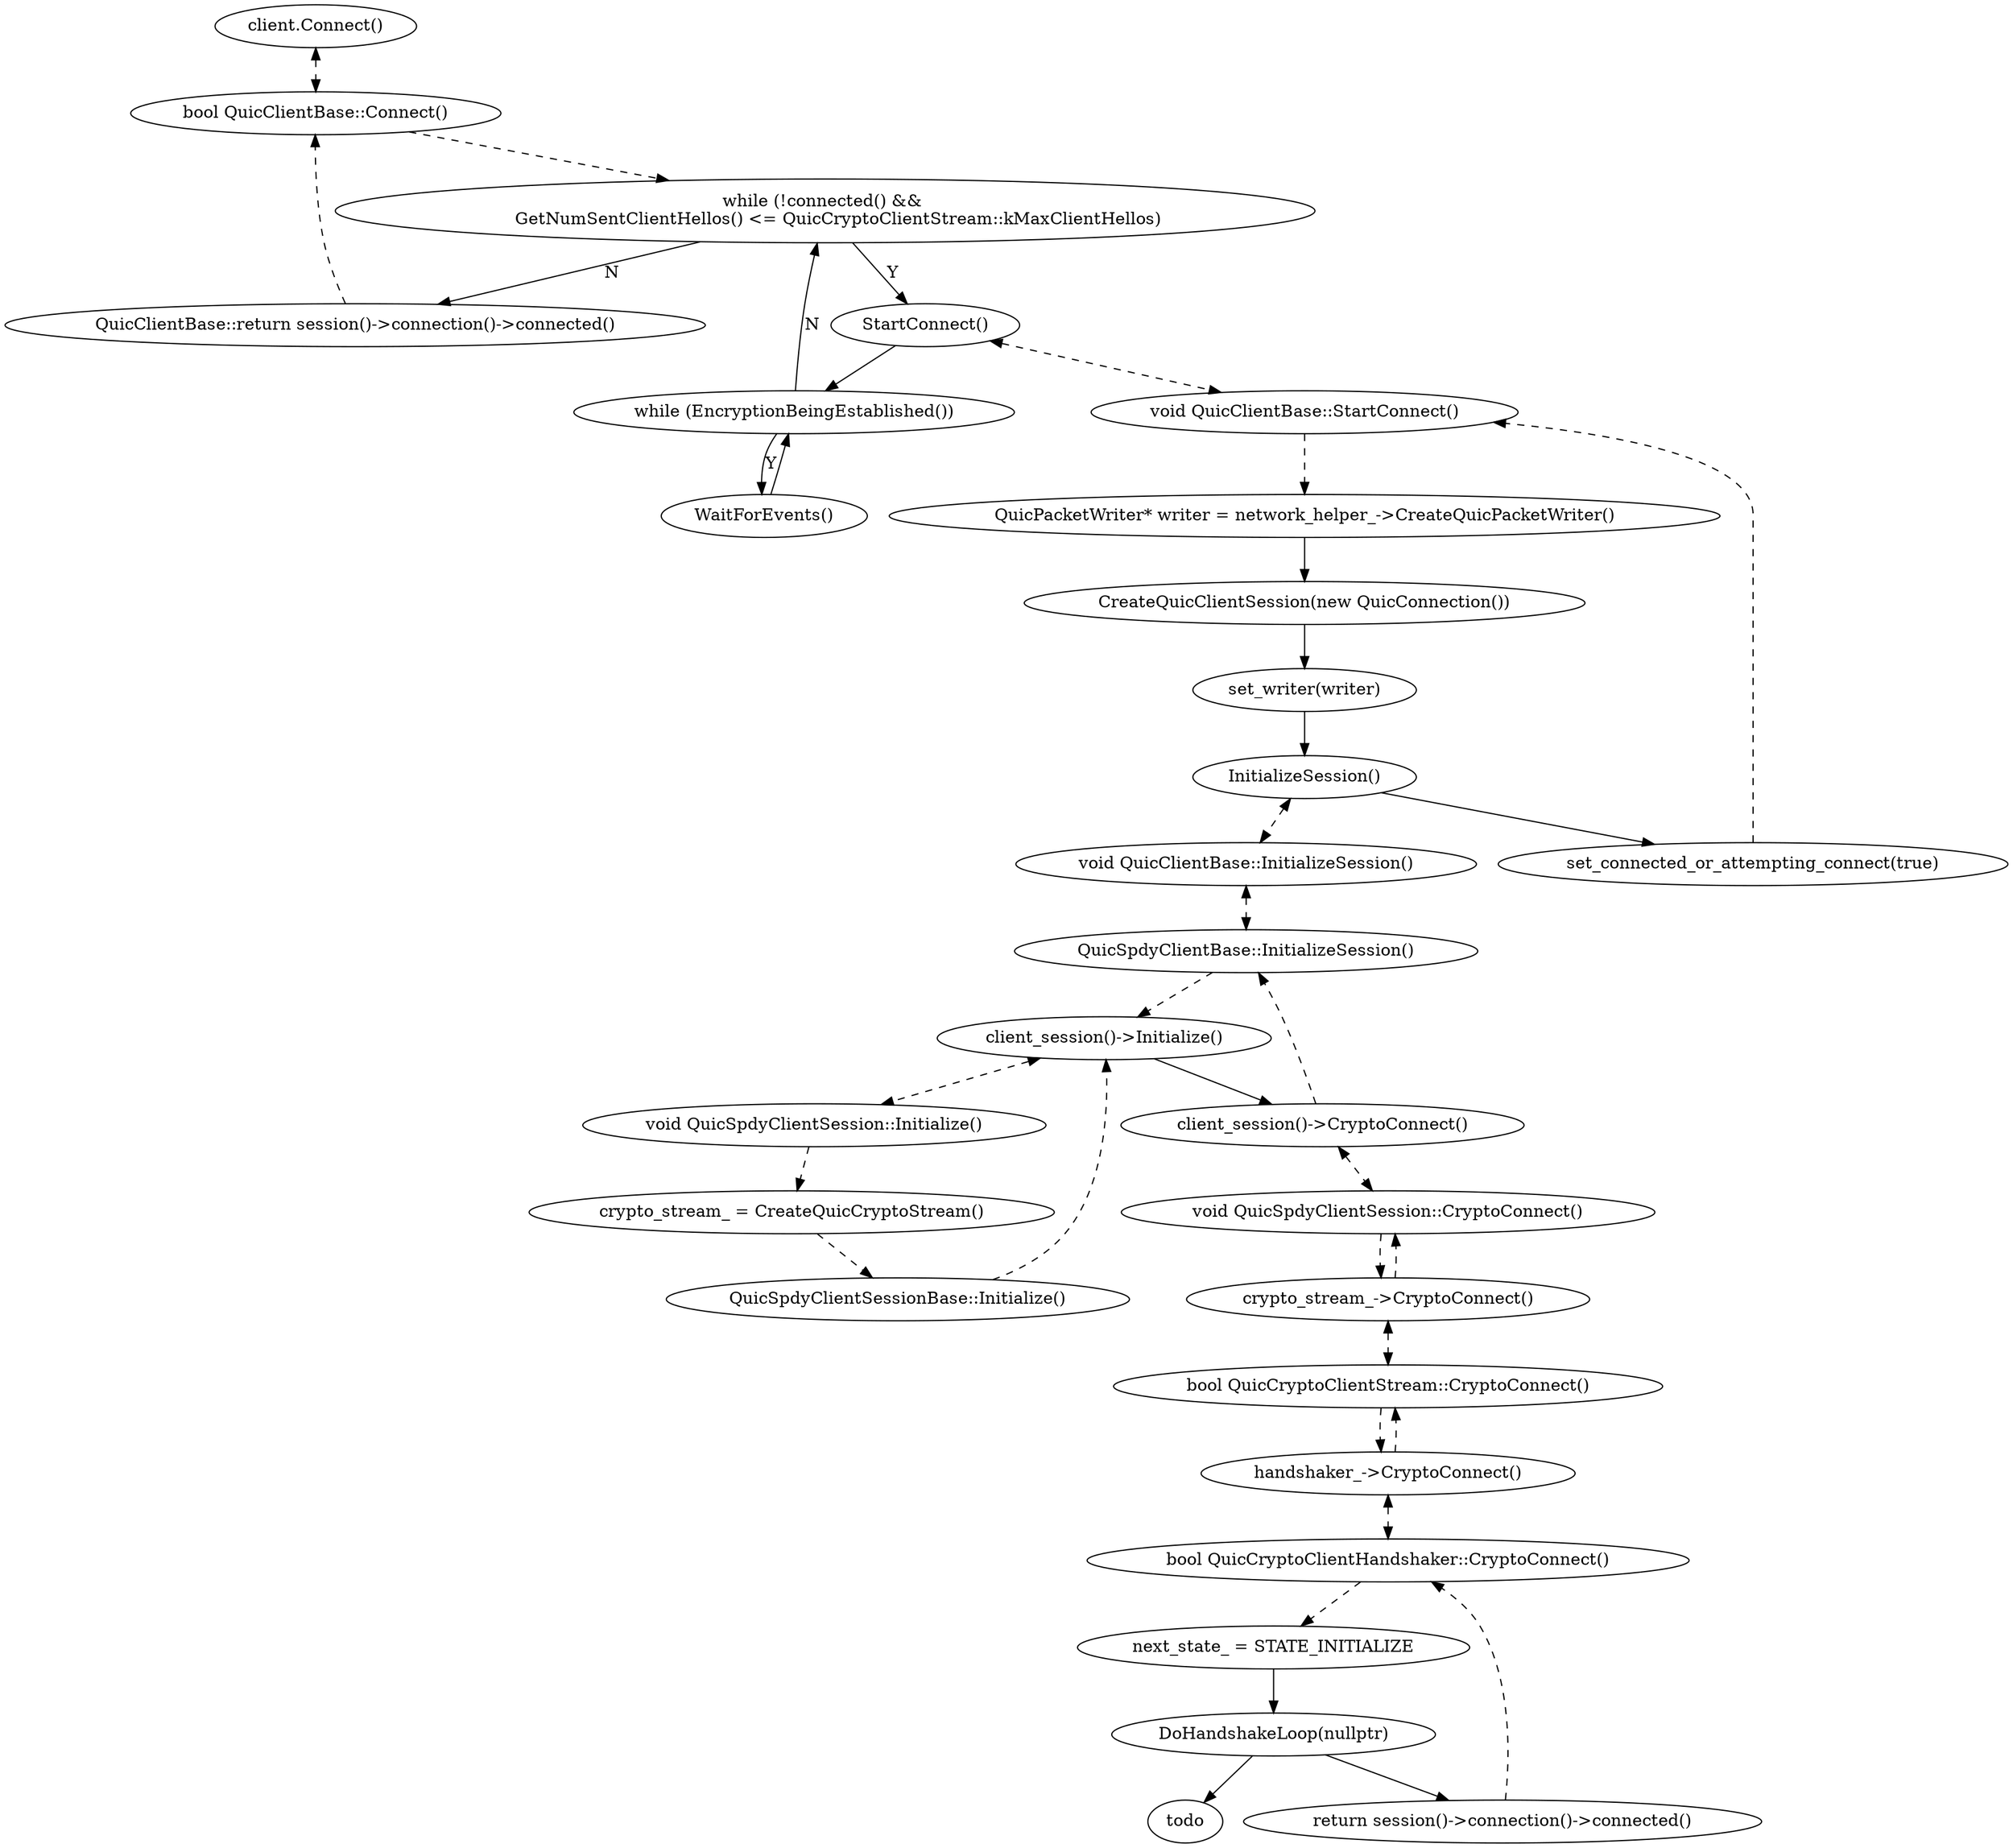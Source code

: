 digraph {
    "client.Connect()"->"bool QuicClientBase::Connect()"[dir=both, style=dashed];
    "bool QuicClientBase::Connect()"->
    "while (!connected() && 
     GetNumSentClientHellos() <= QuicCryptoClientStream::kMaxClientHellos)"[style=dashed];
    "while (!connected() && 
     GetNumSentClientHellos() <= QuicCryptoClientStream::kMaxClientHellos)"
    ->"StartConnect()"[label=Y];
    "StartConnect()"->"while (EncryptionBeingEstablished())";
    "while (EncryptionBeingEstablished())"->"WaitForEvents()"[label=Y];
    "WaitForEvents()"->"while (EncryptionBeingEstablished())";

    "while (EncryptionBeingEstablished())"->
    "while (!connected() && 
     GetNumSentClientHellos() <= QuicCryptoClientStream::kMaxClientHellos)"[label=N];

    "while (!connected() && 
     GetNumSentClientHellos() <= QuicCryptoClientStream::kMaxClientHellos)"->
    "QuicClientBase::return session()->connection()->connected()"[label=N];
    "QuicClientBase::return session()->connection()->connected()"->"bool QuicClientBase::Connect()"[style=dashed];

subgraph {
    "StartConnect()"->"void QuicClientBase::StartConnect()"[dir=both,style=dashed];
    "void QuicClientBase::StartConnect()"->"QuicPacketWriter* writer = network_helper_->CreateQuicPacketWriter()"[style=dashed];
    "QuicPacketWriter* writer = network_helper_->CreateQuicPacketWriter()"->
    "CreateQuicClientSession(new QuicConnection())";
    "CreateQuicClientSession(new QuicConnection())"->"set_writer(writer)";
    "set_writer(writer)"->"InitializeSession()";
    "InitializeSession()"->"set_connected_or_attempting_connect(true)";
    "set_connected_or_attempting_connect(true)"->"void QuicClientBase::StartConnect()"[style=dashed];
}

subgraph {
    "InitializeSession()"->"void QuicClientBase::InitializeSession()"[dir=both,style=dashed];
    "void QuicClientBase::InitializeSession()"->"QuicSpdyClientBase::InitializeSession()"[dir=both,style=dashed];
    "QuicSpdyClientBase::InitializeSession()"->"client_session()->Initialize()"[style=dashed];
    "client_session()->Initialize()"->"client_session()->CryptoConnect()";
    "client_session()->CryptoConnect()"->"QuicSpdyClientBase::InitializeSession()"[style=dashed];
    "client_session()->Initialize()"->"void QuicSpdyClientSession::Initialize()"[dir=both, style=dashed];
    "void QuicSpdyClientSession::Initialize()"->"crypto_stream_ = CreateQuicCryptoStream()"[style=dashed];
    "crypto_stream_ = CreateQuicCryptoStream()"->"QuicSpdyClientSessionBase::Initialize()"[style=dashed];
    "QuicSpdyClientSessionBase::Initialize()"->"client_session()->Initialize()"[style=dashed];

    "client_session()->CryptoConnect()"->"void QuicSpdyClientSession::CryptoConnect()"[dir=both,style=dashed];
    "void QuicSpdyClientSession::CryptoConnect()"->"crypto_stream_->CryptoConnect()"[style=dashed];
    "crypto_stream_->CryptoConnect()"->"void QuicSpdyClientSession::CryptoConnect()"[style=dashed];

    "crypto_stream_->CryptoConnect()"->"bool QuicCryptoClientStream::CryptoConnect()"[dir=both,style=dashed];
    "bool QuicCryptoClientStream::CryptoConnect()"->"handshaker_->CryptoConnect()"[style=dashed];
    "handshaker_->CryptoConnect()"->"bool QuicCryptoClientStream::CryptoConnect()"[style=dashed];

    "handshaker_->CryptoConnect()"->"bool QuicCryptoClientHandshaker::CryptoConnect()"[dir=both,style=dashed];
    "bool QuicCryptoClientHandshaker::CryptoConnect()"->"next_state_ = STATE_INITIALIZE"[style=dashed];
    "next_state_ = STATE_INITIALIZE"->"DoHandshakeLoop(nullptr)";
    "DoHandshakeLoop(nullptr)"->"return session()->connection()->connected()";
    "return session()->connection()->connected()"->"bool QuicCryptoClientHandshaker::CryptoConnect()"[style=dashed];
}

subgraph {
    "DoHandshakeLoop(nullptr)"->"todo";
}
}

